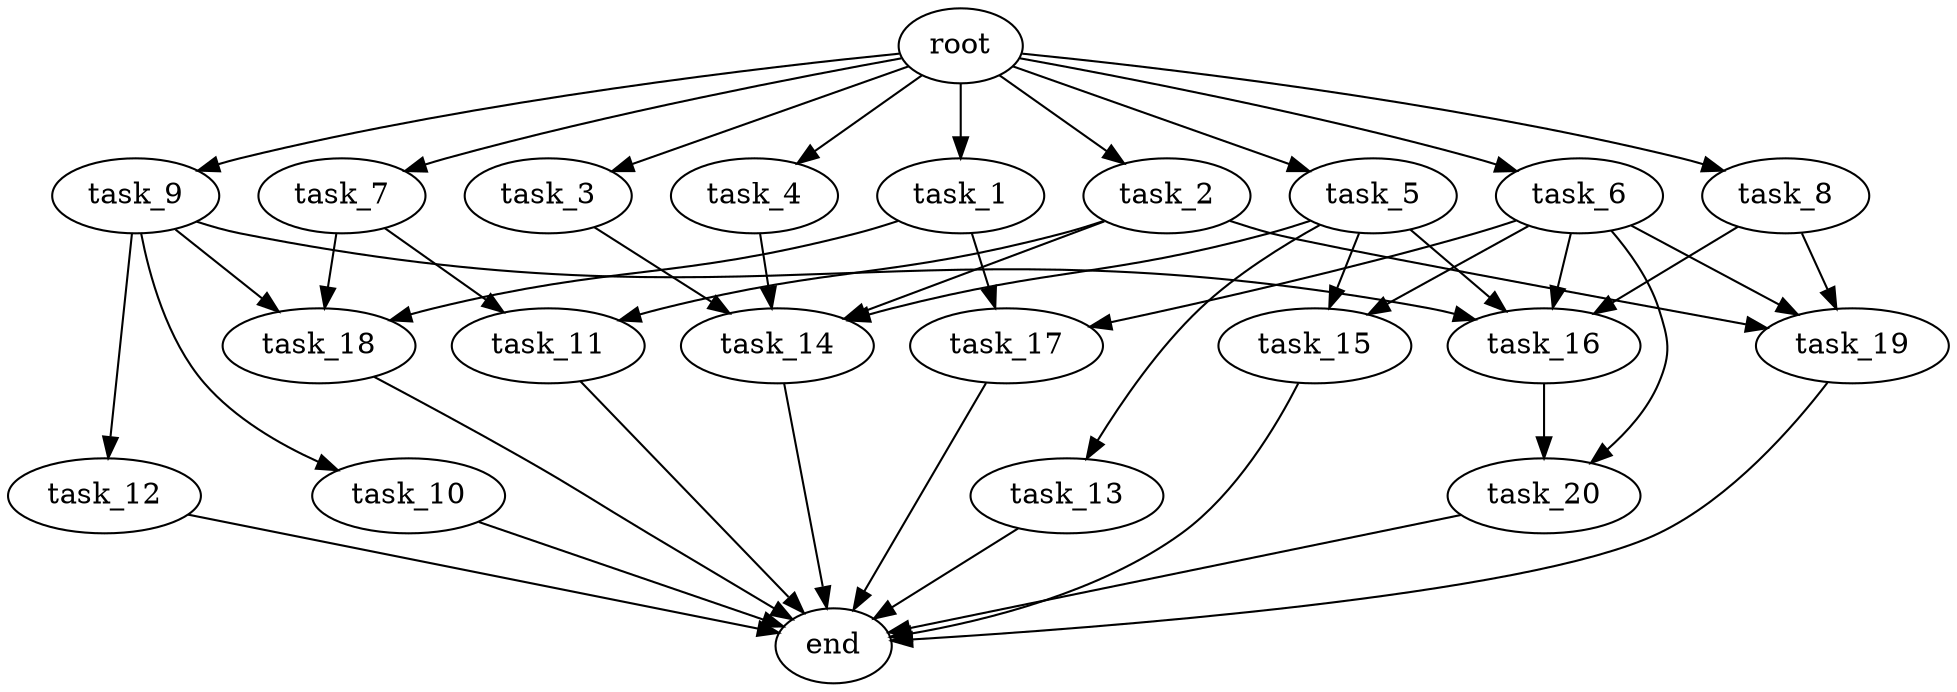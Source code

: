digraph G {
  root [size="0.000000e+00"];
  task_1 [size="8.491951e+09"];
  task_2 [size="6.480051e+09"];
  task_3 [size="6.771716e+09"];
  task_4 [size="1.644377e+09"];
  task_5 [size="9.839021e+09"];
  task_6 [size="2.439886e+09"];
  task_7 [size="1.745358e+09"];
  task_8 [size="1.602197e+09"];
  task_9 [size="5.598930e+09"];
  task_10 [size="9.584668e+09"];
  task_11 [size="2.319324e+09"];
  task_12 [size="4.051069e+09"];
  task_13 [size="1.845333e+09"];
  task_14 [size="6.405148e+09"];
  task_15 [size="4.321912e+09"];
  task_16 [size="2.928936e+08"];
  task_17 [size="6.141455e+09"];
  task_18 [size="1.974047e+09"];
  task_19 [size="5.922439e+09"];
  task_20 [size="3.888969e+09"];
  end [size="0.000000e+00"];

  root -> task_1 [size="1.000000e-12"];
  root -> task_2 [size="1.000000e-12"];
  root -> task_3 [size="1.000000e-12"];
  root -> task_4 [size="1.000000e-12"];
  root -> task_5 [size="1.000000e-12"];
  root -> task_6 [size="1.000000e-12"];
  root -> task_7 [size="1.000000e-12"];
  root -> task_8 [size="1.000000e-12"];
  root -> task_9 [size="1.000000e-12"];
  task_1 -> task_17 [size="3.070728e+08"];
  task_1 -> task_18 [size="6.580157e+07"];
  task_2 -> task_11 [size="1.159662e+08"];
  task_2 -> task_14 [size="1.601287e+08"];
  task_2 -> task_19 [size="1.974146e+08"];
  task_3 -> task_14 [size="1.601287e+08"];
  task_4 -> task_14 [size="1.601287e+08"];
  task_5 -> task_13 [size="1.845333e+08"];
  task_5 -> task_14 [size="1.601287e+08"];
  task_5 -> task_15 [size="2.160956e+08"];
  task_5 -> task_16 [size="7.322339e+06"];
  task_6 -> task_15 [size="2.160956e+08"];
  task_6 -> task_16 [size="7.322339e+06"];
  task_6 -> task_17 [size="3.070728e+08"];
  task_6 -> task_19 [size="1.974146e+08"];
  task_6 -> task_20 [size="1.944484e+08"];
  task_7 -> task_11 [size="1.159662e+08"];
  task_7 -> task_18 [size="6.580157e+07"];
  task_8 -> task_16 [size="7.322339e+06"];
  task_8 -> task_19 [size="1.974146e+08"];
  task_9 -> task_10 [size="9.584668e+08"];
  task_9 -> task_12 [size="4.051069e+08"];
  task_9 -> task_16 [size="7.322339e+06"];
  task_9 -> task_18 [size="6.580157e+07"];
  task_10 -> end [size="1.000000e-12"];
  task_11 -> end [size="1.000000e-12"];
  task_12 -> end [size="1.000000e-12"];
  task_13 -> end [size="1.000000e-12"];
  task_14 -> end [size="1.000000e-12"];
  task_15 -> end [size="1.000000e-12"];
  task_16 -> task_20 [size="1.944484e+08"];
  task_17 -> end [size="1.000000e-12"];
  task_18 -> end [size="1.000000e-12"];
  task_19 -> end [size="1.000000e-12"];
  task_20 -> end [size="1.000000e-12"];
}
